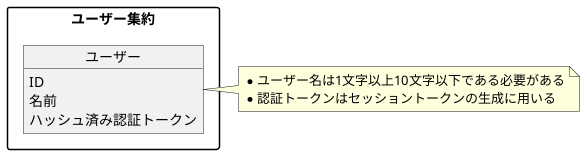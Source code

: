 @startuml ドメインモデル図
skinparam PackageStyle rectangle

package ユーザー集約 {
    object ユーザー {
        ID
        名前
        ハッシュ済み認証トークン
    }
}
note right of ユーザー
    * ユーザー名は1文字以上10文字以下である必要がある
    * 認証トークンはセッショントークンの生成に用いる
end note


@enduml
